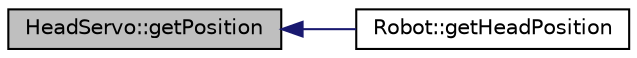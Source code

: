 digraph "HeadServo::getPosition"
{
  edge [fontname="Helvetica",fontsize="10",labelfontname="Helvetica",labelfontsize="10"];
  node [fontname="Helvetica",fontsize="10",shape=record];
  rankdir="LR";
  Node5 [label="HeadServo::getPosition",height=0.2,width=0.4,color="black", fillcolor="grey75", style="filled", fontcolor="black"];
  Node5 -> Node6 [dir="back",color="midnightblue",fontsize="10",style="solid"];
  Node6 [label="Robot::getHeadPosition",height=0.2,width=0.4,color="black", fillcolor="white", style="filled",URL="$class_robot.html#a34039e49403d45d263e834f11d9c85e9",tooltip="return the current position of the servo motor "];
}
